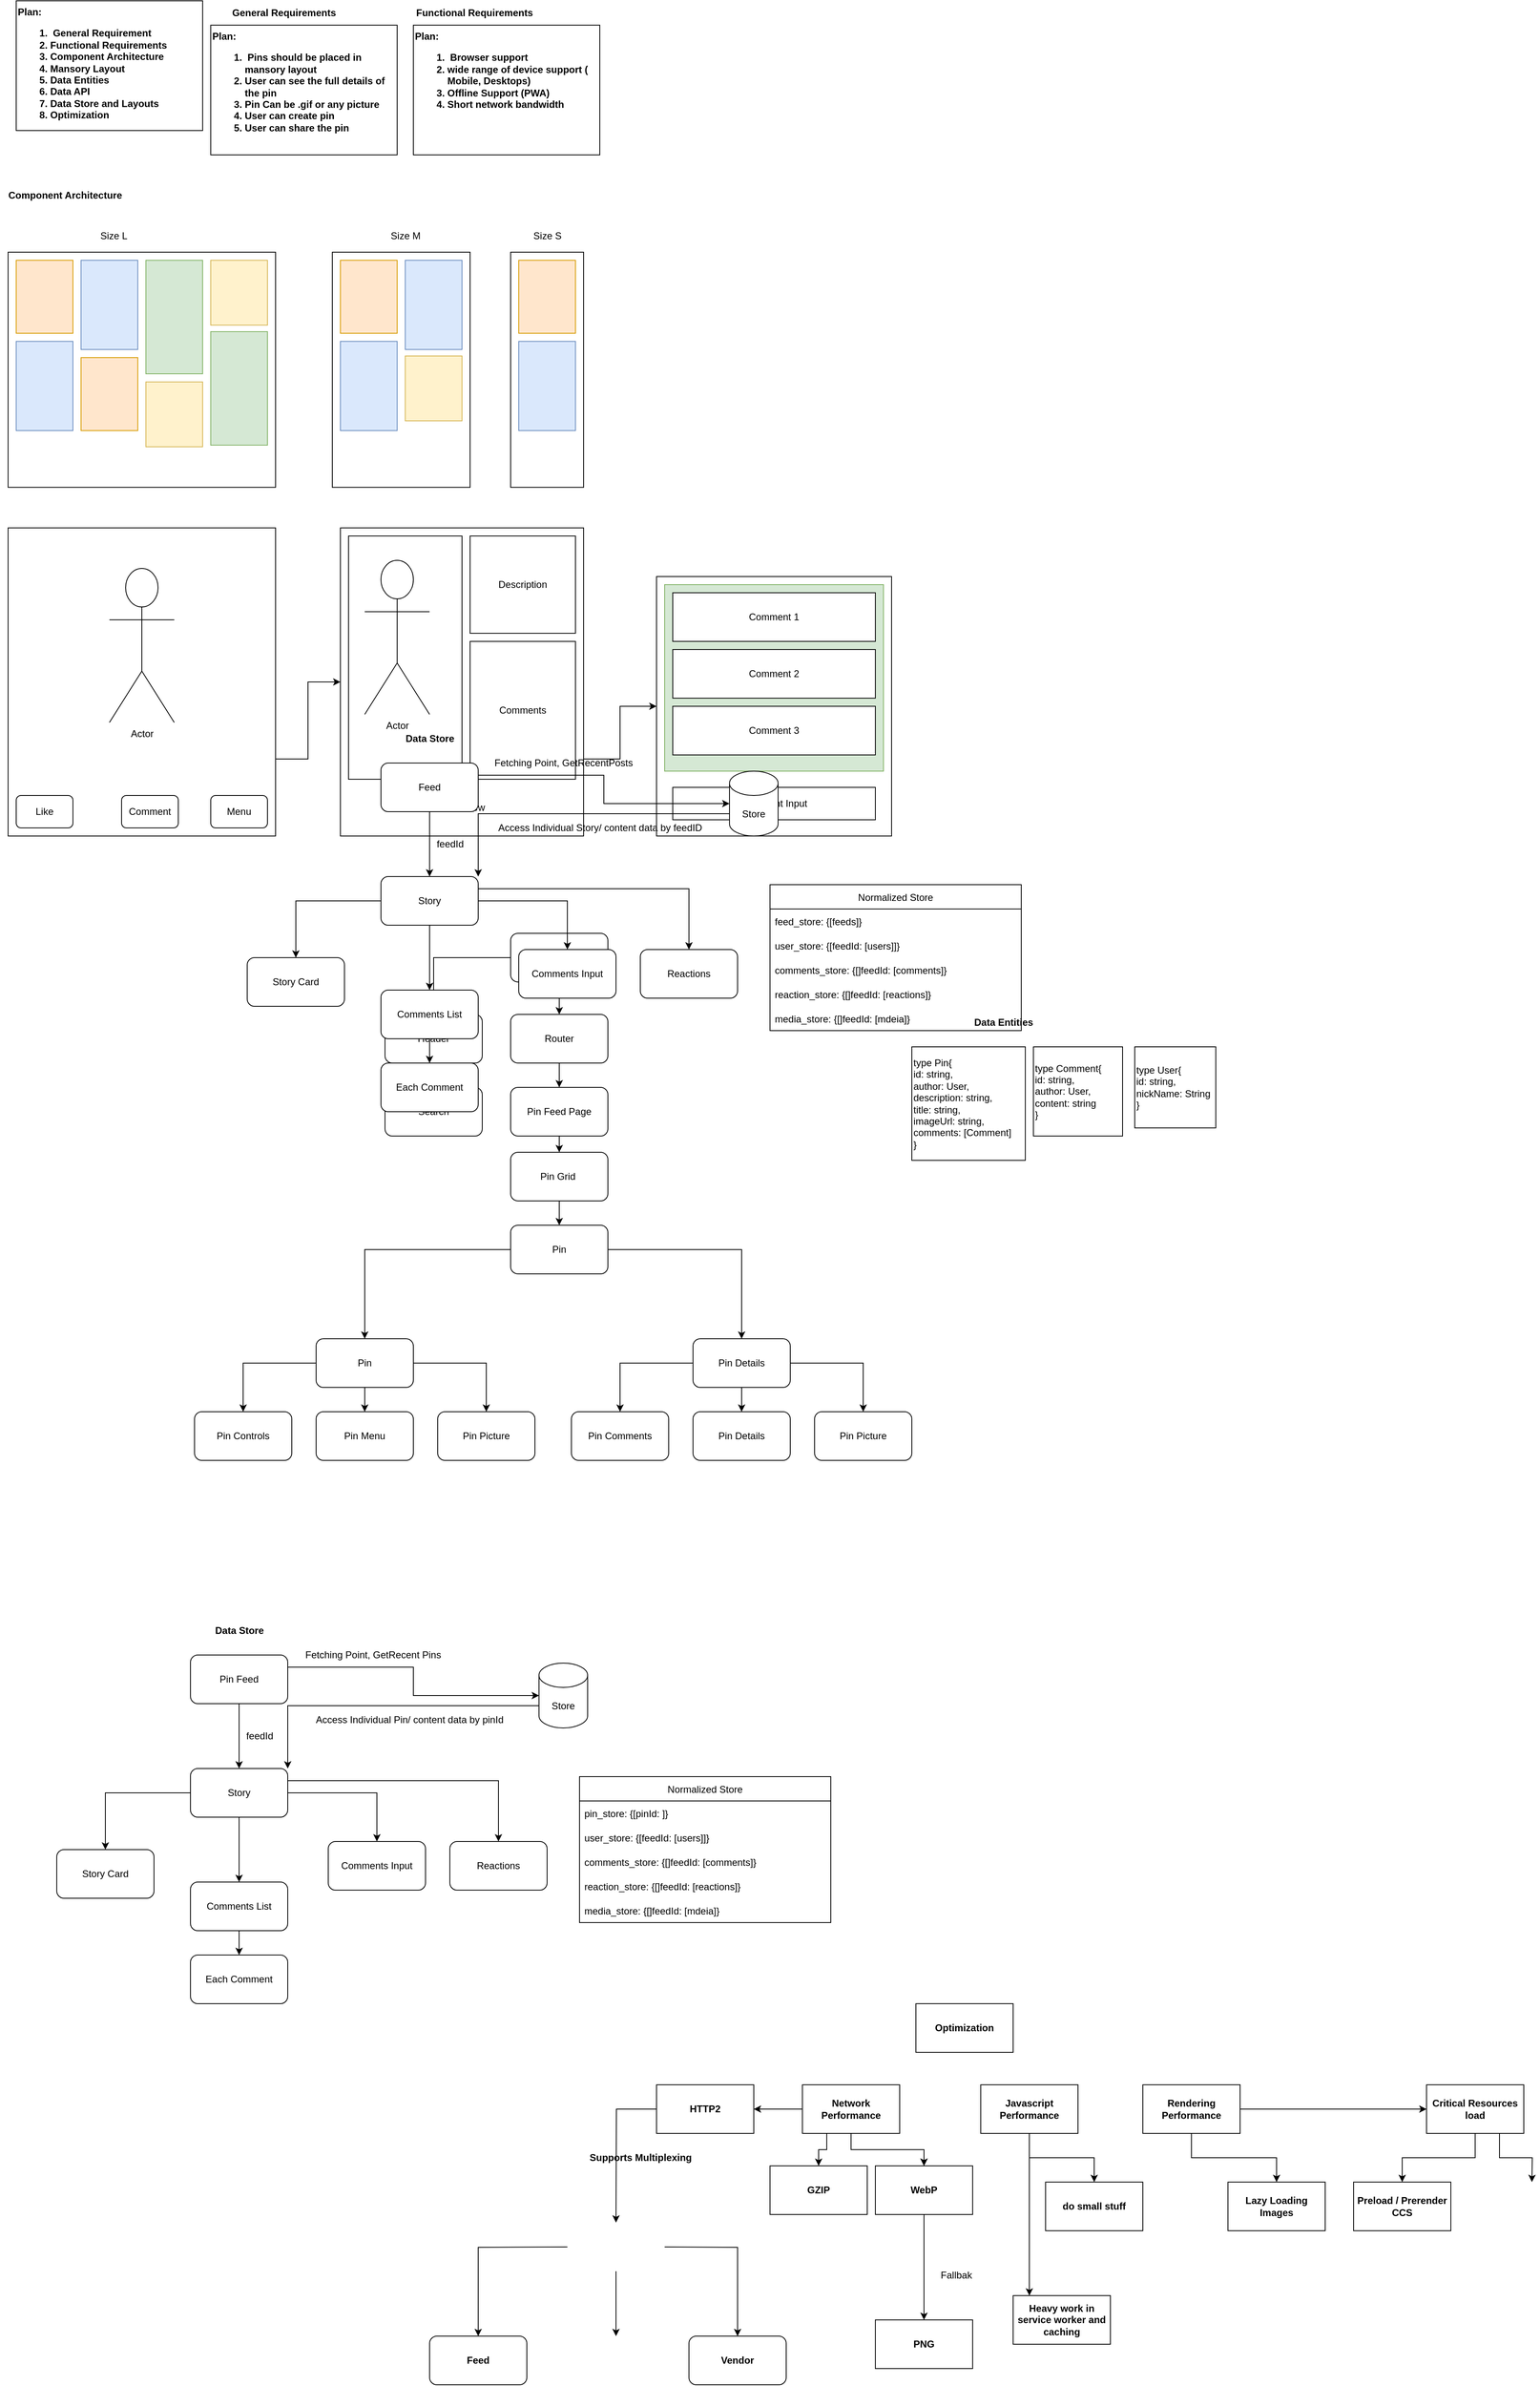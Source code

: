 <mxfile version="20.0.4" type="github">
  <diagram id="ueGutZlPfXYq4UGUH2f6" name="Page-1">
    <mxGraphModel dx="996" dy="608" grid="1" gridSize="10" guides="1" tooltips="1" connect="1" arrows="1" fold="1" page="1" pageScale="1" pageWidth="850" pageHeight="1100" math="0" shadow="0">
      <root>
        <mxCell id="0" />
        <mxCell id="1" parent="0" />
        <mxCell id="WJZ4DF5tXTn0b8VfKSpn-51" value="" style="rounded=0;whiteSpace=wrap;html=1;" vertex="1" parent="1">
          <mxGeometry x="810" y="720" width="290" height="320" as="geometry" />
        </mxCell>
        <mxCell id="WJZ4DF5tXTn0b8VfKSpn-56" value="" style="rounded=0;whiteSpace=wrap;html=1;fillColor=#d5e8d4;strokeColor=#82b366;" vertex="1" parent="1">
          <mxGeometry x="820" y="730" width="270" height="230" as="geometry" />
        </mxCell>
        <mxCell id="WJZ4DF5tXTn0b8VfKSpn-1" value="Plan:&lt;br&gt;&lt;ol&gt;&lt;li&gt;&amp;nbsp;General Requirement&lt;/li&gt;&lt;li&gt;Functional Requirements&lt;/li&gt;&lt;li&gt;Component Architecture&lt;/li&gt;&lt;li&gt;Mansory Layout&lt;/li&gt;&lt;li&gt;Data Entities&lt;/li&gt;&lt;li&gt;Data API&lt;/li&gt;&lt;li&gt;Data Store and Layouts&lt;/li&gt;&lt;li&gt;Optimization&lt;/li&gt;&lt;/ol&gt;" style="rounded=0;whiteSpace=wrap;html=1;fontStyle=1;align=left;horizontal=1;verticalAlign=top;" vertex="1" parent="1">
          <mxGeometry x="20" y="10" width="230" height="160" as="geometry" />
        </mxCell>
        <mxCell id="WJZ4DF5tXTn0b8VfKSpn-2" value="Plan:&lt;br&gt;&lt;ol&gt;&lt;li&gt;&amp;nbsp;Pins should be placed in mansory layout&lt;/li&gt;&lt;li&gt;User can see the full details of the pin&lt;/li&gt;&lt;li&gt;Pin Can be .gif or any picture&lt;/li&gt;&lt;li&gt;User can create pin&lt;/li&gt;&lt;li&gt;User can share the pin&lt;/li&gt;&lt;/ol&gt;" style="rounded=0;whiteSpace=wrap;html=1;fontStyle=1;align=left;horizontal=1;verticalAlign=top;" vertex="1" parent="1">
          <mxGeometry x="260" y="40" width="230" height="160" as="geometry" />
        </mxCell>
        <mxCell id="WJZ4DF5tXTn0b8VfKSpn-3" value="&lt;b&gt;General Requirements&lt;/b&gt;" style="text;html=1;align=center;verticalAlign=middle;resizable=0;points=[];autosize=1;strokeColor=none;fillColor=none;" vertex="1" parent="1">
          <mxGeometry x="275" y="10" width="150" height="30" as="geometry" />
        </mxCell>
        <mxCell id="WJZ4DF5tXTn0b8VfKSpn-4" value="Plan:&lt;br&gt;&lt;ol&gt;&lt;li&gt;&amp;nbsp;Browser support&lt;/li&gt;&lt;li&gt;wide range of device support ( Mobile, Desktops)&lt;/li&gt;&lt;li&gt;Offline Support (PWA)&lt;/li&gt;&lt;li&gt;Short network bandwidth&lt;/li&gt;&lt;/ol&gt;" style="rounded=0;whiteSpace=wrap;html=1;fontStyle=1;align=left;horizontal=1;verticalAlign=top;" vertex="1" parent="1">
          <mxGeometry x="510" y="40" width="230" height="160" as="geometry" />
        </mxCell>
        <mxCell id="WJZ4DF5tXTn0b8VfKSpn-5" value="&lt;b&gt;Functional Requirements&lt;/b&gt;" style="text;html=1;align=center;verticalAlign=middle;resizable=0;points=[];autosize=1;strokeColor=none;fillColor=none;" vertex="1" parent="1">
          <mxGeometry x="500" y="10" width="170" height="30" as="geometry" />
        </mxCell>
        <mxCell id="WJZ4DF5tXTn0b8VfKSpn-6" value="&lt;b&gt;Component Architecture&lt;/b&gt;" style="text;html=1;align=center;verticalAlign=middle;resizable=0;points=[];autosize=1;strokeColor=none;fillColor=none;" vertex="1" parent="1">
          <mxGeometry y="235" width="160" height="30" as="geometry" />
        </mxCell>
        <mxCell id="WJZ4DF5tXTn0b8VfKSpn-7" value="" style="rounded=0;whiteSpace=wrap;html=1;" vertex="1" parent="1">
          <mxGeometry x="10" y="320" width="330" height="290" as="geometry" />
        </mxCell>
        <mxCell id="WJZ4DF5tXTn0b8VfKSpn-12" value="" style="rounded=0;whiteSpace=wrap;html=1;fillColor=#ffe6cc;strokeColor=#d79b00;" vertex="1" parent="1">
          <mxGeometry x="20" y="330" width="70" height="90" as="geometry" />
        </mxCell>
        <mxCell id="WJZ4DF5tXTn0b8VfKSpn-13" value="" style="rounded=0;whiteSpace=wrap;html=1;fillColor=#dae8fc;strokeColor=#6c8ebf;" vertex="1" parent="1">
          <mxGeometry x="100" y="330" width="70" height="110" as="geometry" />
        </mxCell>
        <mxCell id="WJZ4DF5tXTn0b8VfKSpn-14" value="" style="rounded=0;whiteSpace=wrap;html=1;fillColor=#d5e8d4;strokeColor=#82b366;" vertex="1" parent="1">
          <mxGeometry x="180" y="330" width="70" height="140" as="geometry" />
        </mxCell>
        <mxCell id="WJZ4DF5tXTn0b8VfKSpn-15" value="" style="rounded=0;whiteSpace=wrap;html=1;fillColor=#fff2cc;strokeColor=#d6b656;" vertex="1" parent="1">
          <mxGeometry x="260" y="330" width="70" height="80" as="geometry" />
        </mxCell>
        <mxCell id="WJZ4DF5tXTn0b8VfKSpn-16" value="" style="rounded=0;whiteSpace=wrap;html=1;fillColor=#dae8fc;strokeColor=#6c8ebf;" vertex="1" parent="1">
          <mxGeometry x="20" y="430" width="70" height="110" as="geometry" />
        </mxCell>
        <mxCell id="WJZ4DF5tXTn0b8VfKSpn-17" value="" style="rounded=0;whiteSpace=wrap;html=1;fillColor=#ffe6cc;strokeColor=#d79b00;" vertex="1" parent="1">
          <mxGeometry x="100" y="450" width="70" height="90" as="geometry" />
        </mxCell>
        <mxCell id="WJZ4DF5tXTn0b8VfKSpn-18" value="" style="rounded=0;whiteSpace=wrap;html=1;fillColor=#fff2cc;strokeColor=#d6b656;" vertex="1" parent="1">
          <mxGeometry x="180" y="480" width="70" height="80" as="geometry" />
        </mxCell>
        <mxCell id="WJZ4DF5tXTn0b8VfKSpn-19" value="" style="rounded=0;whiteSpace=wrap;html=1;fillColor=#d5e8d4;strokeColor=#82b366;" vertex="1" parent="1">
          <mxGeometry x="260" y="418" width="70" height="140" as="geometry" />
        </mxCell>
        <mxCell id="WJZ4DF5tXTn0b8VfKSpn-20" value="" style="rounded=0;whiteSpace=wrap;html=1;" vertex="1" parent="1">
          <mxGeometry x="410" y="320" width="170" height="290" as="geometry" />
        </mxCell>
        <mxCell id="WJZ4DF5tXTn0b8VfKSpn-21" value="" style="rounded=0;whiteSpace=wrap;html=1;fillColor=#ffe6cc;strokeColor=#d79b00;" vertex="1" parent="1">
          <mxGeometry x="420" y="330" width="70" height="90" as="geometry" />
        </mxCell>
        <mxCell id="WJZ4DF5tXTn0b8VfKSpn-22" value="" style="rounded=0;whiteSpace=wrap;html=1;fillColor=#dae8fc;strokeColor=#6c8ebf;" vertex="1" parent="1">
          <mxGeometry x="500" y="330" width="70" height="110" as="geometry" />
        </mxCell>
        <mxCell id="WJZ4DF5tXTn0b8VfKSpn-25" value="" style="rounded=0;whiteSpace=wrap;html=1;fillColor=#dae8fc;strokeColor=#6c8ebf;" vertex="1" parent="1">
          <mxGeometry x="420" y="430" width="70" height="110" as="geometry" />
        </mxCell>
        <mxCell id="WJZ4DF5tXTn0b8VfKSpn-27" value="" style="rounded=0;whiteSpace=wrap;html=1;fillColor=#fff2cc;strokeColor=#d6b656;" vertex="1" parent="1">
          <mxGeometry x="500" y="448" width="70" height="80" as="geometry" />
        </mxCell>
        <mxCell id="WJZ4DF5tXTn0b8VfKSpn-29" value="" style="rounded=0;whiteSpace=wrap;html=1;" vertex="1" parent="1">
          <mxGeometry x="630" y="320" width="90" height="290" as="geometry" />
        </mxCell>
        <mxCell id="WJZ4DF5tXTn0b8VfKSpn-30" value="" style="rounded=0;whiteSpace=wrap;html=1;fillColor=#ffe6cc;strokeColor=#d79b00;" vertex="1" parent="1">
          <mxGeometry x="640" y="330" width="70" height="90" as="geometry" />
        </mxCell>
        <mxCell id="WJZ4DF5tXTn0b8VfKSpn-32" value="" style="rounded=0;whiteSpace=wrap;html=1;fillColor=#dae8fc;strokeColor=#6c8ebf;" vertex="1" parent="1">
          <mxGeometry x="640" y="430" width="70" height="110" as="geometry" />
        </mxCell>
        <mxCell id="WJZ4DF5tXTn0b8VfKSpn-34" value="Size L" style="text;html=1;align=center;verticalAlign=middle;resizable=0;points=[];autosize=1;strokeColor=none;fillColor=none;" vertex="1" parent="1">
          <mxGeometry x="110" y="285" width="60" height="30" as="geometry" />
        </mxCell>
        <mxCell id="WJZ4DF5tXTn0b8VfKSpn-35" value="Size M" style="text;html=1;align=center;verticalAlign=middle;resizable=0;points=[];autosize=1;strokeColor=none;fillColor=none;" vertex="1" parent="1">
          <mxGeometry x="470" y="285" width="60" height="30" as="geometry" />
        </mxCell>
        <mxCell id="WJZ4DF5tXTn0b8VfKSpn-36" value="Size S" style="text;html=1;align=center;verticalAlign=middle;resizable=0;points=[];autosize=1;strokeColor=none;fillColor=none;" vertex="1" parent="1">
          <mxGeometry x="645" y="285" width="60" height="30" as="geometry" />
        </mxCell>
        <mxCell id="WJZ4DF5tXTn0b8VfKSpn-49" style="edgeStyle=orthogonalEdgeStyle;rounded=0;orthogonalLoop=1;jettySize=auto;html=1;exitX=1;exitY=0.75;exitDx=0;exitDy=0;" edge="1" parent="1" source="WJZ4DF5tXTn0b8VfKSpn-37" target="WJZ4DF5tXTn0b8VfKSpn-42">
          <mxGeometry relative="1" as="geometry" />
        </mxCell>
        <mxCell id="WJZ4DF5tXTn0b8VfKSpn-37" value="" style="rounded=0;whiteSpace=wrap;html=1;" vertex="1" parent="1">
          <mxGeometry x="10" y="660" width="330" height="380" as="geometry" />
        </mxCell>
        <mxCell id="WJZ4DF5tXTn0b8VfKSpn-38" value="Actor" style="shape=umlActor;verticalLabelPosition=bottom;verticalAlign=top;html=1;outlineConnect=0;" vertex="1" parent="1">
          <mxGeometry x="135" y="710" width="80" height="190" as="geometry" />
        </mxCell>
        <mxCell id="WJZ4DF5tXTn0b8VfKSpn-39" value="Like" style="rounded=1;whiteSpace=wrap;html=1;" vertex="1" parent="1">
          <mxGeometry x="20" y="990" width="70" height="40" as="geometry" />
        </mxCell>
        <mxCell id="WJZ4DF5tXTn0b8VfKSpn-40" value="Comment" style="rounded=1;whiteSpace=wrap;html=1;" vertex="1" parent="1">
          <mxGeometry x="150" y="990" width="70" height="40" as="geometry" />
        </mxCell>
        <mxCell id="WJZ4DF5tXTn0b8VfKSpn-41" value="Menu" style="rounded=1;whiteSpace=wrap;html=1;" vertex="1" parent="1">
          <mxGeometry x="260" y="990" width="70" height="40" as="geometry" />
        </mxCell>
        <mxCell id="WJZ4DF5tXTn0b8VfKSpn-58" style="edgeStyle=orthogonalEdgeStyle;rounded=0;orthogonalLoop=1;jettySize=auto;html=1;exitX=1;exitY=0.75;exitDx=0;exitDy=0;" edge="1" parent="1" source="WJZ4DF5tXTn0b8VfKSpn-42" target="WJZ4DF5tXTn0b8VfKSpn-51">
          <mxGeometry relative="1" as="geometry" />
        </mxCell>
        <mxCell id="WJZ4DF5tXTn0b8VfKSpn-42" value="" style="rounded=0;whiteSpace=wrap;html=1;" vertex="1" parent="1">
          <mxGeometry x="420" y="660" width="300" height="380" as="geometry" />
        </mxCell>
        <mxCell id="WJZ4DF5tXTn0b8VfKSpn-43" value="" style="rounded=0;whiteSpace=wrap;html=1;" vertex="1" parent="1">
          <mxGeometry x="430" y="670" width="140" height="300" as="geometry" />
        </mxCell>
        <mxCell id="WJZ4DF5tXTn0b8VfKSpn-44" value="Actor" style="shape=umlActor;verticalLabelPosition=bottom;verticalAlign=top;html=1;outlineConnect=0;" vertex="1" parent="1">
          <mxGeometry x="450" y="700" width="80" height="190" as="geometry" />
        </mxCell>
        <mxCell id="WJZ4DF5tXTn0b8VfKSpn-45" value="Description" style="rounded=0;whiteSpace=wrap;html=1;" vertex="1" parent="1">
          <mxGeometry x="580" y="670" width="130" height="120" as="geometry" />
        </mxCell>
        <mxCell id="WJZ4DF5tXTn0b8VfKSpn-46" value="Comments" style="rounded=0;whiteSpace=wrap;html=1;" vertex="1" parent="1">
          <mxGeometry x="580" y="800" width="130" height="170" as="geometry" />
        </mxCell>
        <mxCell id="WJZ4DF5tXTn0b8VfKSpn-47" style="edgeStyle=orthogonalEdgeStyle;rounded=0;orthogonalLoop=1;jettySize=auto;html=1;exitX=0.5;exitY=1;exitDx=0;exitDy=0;" edge="1" parent="1" source="WJZ4DF5tXTn0b8VfKSpn-42" target="WJZ4DF5tXTn0b8VfKSpn-42">
          <mxGeometry relative="1" as="geometry" />
        </mxCell>
        <mxCell id="WJZ4DF5tXTn0b8VfKSpn-50" value="Details View" style="text;html=1;align=center;verticalAlign=middle;resizable=0;points=[];autosize=1;strokeColor=none;fillColor=none;" vertex="1" parent="1">
          <mxGeometry x="520" y="990" width="90" height="30" as="geometry" />
        </mxCell>
        <mxCell id="WJZ4DF5tXTn0b8VfKSpn-52" value="Comment 1" style="rounded=0;whiteSpace=wrap;html=1;" vertex="1" parent="1">
          <mxGeometry x="830" y="740" width="250" height="60" as="geometry" />
        </mxCell>
        <mxCell id="WJZ4DF5tXTn0b8VfKSpn-53" value="Comment 2" style="rounded=0;whiteSpace=wrap;html=1;" vertex="1" parent="1">
          <mxGeometry x="830" y="810" width="250" height="60" as="geometry" />
        </mxCell>
        <mxCell id="WJZ4DF5tXTn0b8VfKSpn-54" value="Comment 3" style="rounded=0;whiteSpace=wrap;html=1;" vertex="1" parent="1">
          <mxGeometry x="830" y="880" width="250" height="60" as="geometry" />
        </mxCell>
        <mxCell id="WJZ4DF5tXTn0b8VfKSpn-55" value="Comment Input" style="rounded=0;whiteSpace=wrap;html=1;" vertex="1" parent="1">
          <mxGeometry x="830" y="980" width="250" height="40" as="geometry" />
        </mxCell>
        <mxCell id="WJZ4DF5tXTn0b8VfKSpn-62" style="edgeStyle=orthogonalEdgeStyle;rounded=0;orthogonalLoop=1;jettySize=auto;html=1;exitX=0;exitY=0.5;exitDx=0;exitDy=0;" edge="1" parent="1" source="WJZ4DF5tXTn0b8VfKSpn-59" target="WJZ4DF5tXTn0b8VfKSpn-60">
          <mxGeometry relative="1" as="geometry" />
        </mxCell>
        <mxCell id="WJZ4DF5tXTn0b8VfKSpn-65" value="" style="edgeStyle=orthogonalEdgeStyle;rounded=0;orthogonalLoop=1;jettySize=auto;html=1;" edge="1" parent="1" source="WJZ4DF5tXTn0b8VfKSpn-59" target="WJZ4DF5tXTn0b8VfKSpn-64">
          <mxGeometry relative="1" as="geometry" />
        </mxCell>
        <mxCell id="WJZ4DF5tXTn0b8VfKSpn-59" value="Application" style="rounded=1;whiteSpace=wrap;html=1;" vertex="1" parent="1">
          <mxGeometry x="630" y="1160" width="120" height="60" as="geometry" />
        </mxCell>
        <mxCell id="WJZ4DF5tXTn0b8VfKSpn-63" style="edgeStyle=orthogonalEdgeStyle;rounded=0;orthogonalLoop=1;jettySize=auto;html=1;exitX=0.5;exitY=1;exitDx=0;exitDy=0;" edge="1" parent="1" source="WJZ4DF5tXTn0b8VfKSpn-60" target="WJZ4DF5tXTn0b8VfKSpn-61">
          <mxGeometry relative="1" as="geometry" />
        </mxCell>
        <mxCell id="WJZ4DF5tXTn0b8VfKSpn-60" value="Header" style="rounded=1;whiteSpace=wrap;html=1;" vertex="1" parent="1">
          <mxGeometry x="475" y="1260" width="120" height="60" as="geometry" />
        </mxCell>
        <mxCell id="WJZ4DF5tXTn0b8VfKSpn-61" value="Search" style="rounded=1;whiteSpace=wrap;html=1;" vertex="1" parent="1">
          <mxGeometry x="475" y="1350" width="120" height="60" as="geometry" />
        </mxCell>
        <mxCell id="WJZ4DF5tXTn0b8VfKSpn-67" value="" style="edgeStyle=orthogonalEdgeStyle;rounded=0;orthogonalLoop=1;jettySize=auto;html=1;" edge="1" parent="1" source="WJZ4DF5tXTn0b8VfKSpn-64" target="WJZ4DF5tXTn0b8VfKSpn-66">
          <mxGeometry relative="1" as="geometry" />
        </mxCell>
        <mxCell id="WJZ4DF5tXTn0b8VfKSpn-64" value="Router" style="whiteSpace=wrap;html=1;rounded=1;" vertex="1" parent="1">
          <mxGeometry x="630" y="1260" width="120" height="60" as="geometry" />
        </mxCell>
        <mxCell id="WJZ4DF5tXTn0b8VfKSpn-70" style="edgeStyle=orthogonalEdgeStyle;rounded=0;orthogonalLoop=1;jettySize=auto;html=1;exitX=0.5;exitY=1;exitDx=0;exitDy=0;entryX=0.5;entryY=0;entryDx=0;entryDy=0;" edge="1" parent="1" source="WJZ4DF5tXTn0b8VfKSpn-66" target="WJZ4DF5tXTn0b8VfKSpn-68">
          <mxGeometry relative="1" as="geometry" />
        </mxCell>
        <mxCell id="WJZ4DF5tXTn0b8VfKSpn-66" value="Pin Feed Page" style="whiteSpace=wrap;html=1;rounded=1;" vertex="1" parent="1">
          <mxGeometry x="630" y="1350" width="120" height="60" as="geometry" />
        </mxCell>
        <mxCell id="WJZ4DF5tXTn0b8VfKSpn-71" style="edgeStyle=orthogonalEdgeStyle;rounded=0;orthogonalLoop=1;jettySize=auto;html=1;exitX=0.5;exitY=1;exitDx=0;exitDy=0;entryX=0.5;entryY=0;entryDx=0;entryDy=0;" edge="1" parent="1" source="WJZ4DF5tXTn0b8VfKSpn-68" target="WJZ4DF5tXTn0b8VfKSpn-69">
          <mxGeometry relative="1" as="geometry" />
        </mxCell>
        <mxCell id="WJZ4DF5tXTn0b8VfKSpn-68" value="Pin Grid&amp;nbsp;" style="whiteSpace=wrap;html=1;rounded=1;" vertex="1" parent="1">
          <mxGeometry x="630" y="1430" width="120" height="60" as="geometry" />
        </mxCell>
        <mxCell id="WJZ4DF5tXTn0b8VfKSpn-73" value="" style="edgeStyle=orthogonalEdgeStyle;rounded=0;orthogonalLoop=1;jettySize=auto;html=1;" edge="1" parent="1" source="WJZ4DF5tXTn0b8VfKSpn-69" target="WJZ4DF5tXTn0b8VfKSpn-72">
          <mxGeometry relative="1" as="geometry" />
        </mxCell>
        <mxCell id="WJZ4DF5tXTn0b8VfKSpn-87" style="edgeStyle=orthogonalEdgeStyle;rounded=0;orthogonalLoop=1;jettySize=auto;html=1;exitX=1;exitY=0.5;exitDx=0;exitDy=0;" edge="1" parent="1" source="WJZ4DF5tXTn0b8VfKSpn-69" target="WJZ4DF5tXTn0b8VfKSpn-83">
          <mxGeometry relative="1" as="geometry" />
        </mxCell>
        <mxCell id="WJZ4DF5tXTn0b8VfKSpn-69" value="Pin" style="whiteSpace=wrap;html=1;rounded=1;" vertex="1" parent="1">
          <mxGeometry x="630" y="1520" width="120" height="60" as="geometry" />
        </mxCell>
        <mxCell id="WJZ4DF5tXTn0b8VfKSpn-75" value="" style="edgeStyle=orthogonalEdgeStyle;rounded=0;orthogonalLoop=1;jettySize=auto;html=1;" edge="1" parent="1" source="WJZ4DF5tXTn0b8VfKSpn-72" target="WJZ4DF5tXTn0b8VfKSpn-74">
          <mxGeometry relative="1" as="geometry" />
        </mxCell>
        <mxCell id="WJZ4DF5tXTn0b8VfKSpn-78" style="edgeStyle=orthogonalEdgeStyle;rounded=0;orthogonalLoop=1;jettySize=auto;html=1;exitX=0.5;exitY=1;exitDx=0;exitDy=0;" edge="1" parent="1" source="WJZ4DF5tXTn0b8VfKSpn-72" target="WJZ4DF5tXTn0b8VfKSpn-76">
          <mxGeometry relative="1" as="geometry" />
        </mxCell>
        <mxCell id="WJZ4DF5tXTn0b8VfKSpn-79" style="edgeStyle=orthogonalEdgeStyle;rounded=0;orthogonalLoop=1;jettySize=auto;html=1;exitX=1;exitY=0.5;exitDx=0;exitDy=0;" edge="1" parent="1" source="WJZ4DF5tXTn0b8VfKSpn-72" target="WJZ4DF5tXTn0b8VfKSpn-77">
          <mxGeometry relative="1" as="geometry" />
        </mxCell>
        <mxCell id="WJZ4DF5tXTn0b8VfKSpn-72" value="Pin" style="whiteSpace=wrap;html=1;rounded=1;" vertex="1" parent="1">
          <mxGeometry x="390" y="1660" width="120" height="60" as="geometry" />
        </mxCell>
        <mxCell id="WJZ4DF5tXTn0b8VfKSpn-74" value="Pin Controls" style="whiteSpace=wrap;html=1;rounded=1;" vertex="1" parent="1">
          <mxGeometry x="240" y="1750" width="120" height="60" as="geometry" />
        </mxCell>
        <mxCell id="WJZ4DF5tXTn0b8VfKSpn-76" value="Pin Menu" style="whiteSpace=wrap;html=1;rounded=1;" vertex="1" parent="1">
          <mxGeometry x="390" y="1750" width="120" height="60" as="geometry" />
        </mxCell>
        <mxCell id="WJZ4DF5tXTn0b8VfKSpn-77" value="Pin Picture" style="whiteSpace=wrap;html=1;rounded=1;" vertex="1" parent="1">
          <mxGeometry x="540" y="1750" width="120" height="60" as="geometry" />
        </mxCell>
        <mxCell id="WJZ4DF5tXTn0b8VfKSpn-80" value="" style="edgeStyle=orthogonalEdgeStyle;rounded=0;orthogonalLoop=1;jettySize=auto;html=1;" edge="1" parent="1" source="WJZ4DF5tXTn0b8VfKSpn-83" target="WJZ4DF5tXTn0b8VfKSpn-84">
          <mxGeometry relative="1" as="geometry" />
        </mxCell>
        <mxCell id="WJZ4DF5tXTn0b8VfKSpn-81" style="edgeStyle=orthogonalEdgeStyle;rounded=0;orthogonalLoop=1;jettySize=auto;html=1;exitX=0.5;exitY=1;exitDx=0;exitDy=0;" edge="1" parent="1" source="WJZ4DF5tXTn0b8VfKSpn-83" target="WJZ4DF5tXTn0b8VfKSpn-85">
          <mxGeometry relative="1" as="geometry" />
        </mxCell>
        <mxCell id="WJZ4DF5tXTn0b8VfKSpn-82" style="edgeStyle=orthogonalEdgeStyle;rounded=0;orthogonalLoop=1;jettySize=auto;html=1;exitX=1;exitY=0.5;exitDx=0;exitDy=0;" edge="1" parent="1" source="WJZ4DF5tXTn0b8VfKSpn-83" target="WJZ4DF5tXTn0b8VfKSpn-86">
          <mxGeometry relative="1" as="geometry" />
        </mxCell>
        <mxCell id="WJZ4DF5tXTn0b8VfKSpn-83" value="Pin Details" style="whiteSpace=wrap;html=1;rounded=1;" vertex="1" parent="1">
          <mxGeometry x="855" y="1660" width="120" height="60" as="geometry" />
        </mxCell>
        <mxCell id="WJZ4DF5tXTn0b8VfKSpn-84" value="Pin Comments" style="whiteSpace=wrap;html=1;rounded=1;" vertex="1" parent="1">
          <mxGeometry x="705" y="1750" width="120" height="60" as="geometry" />
        </mxCell>
        <mxCell id="WJZ4DF5tXTn0b8VfKSpn-85" value="Pin Details" style="whiteSpace=wrap;html=1;rounded=1;" vertex="1" parent="1">
          <mxGeometry x="855" y="1750" width="120" height="60" as="geometry" />
        </mxCell>
        <mxCell id="WJZ4DF5tXTn0b8VfKSpn-86" value="Pin Picture" style="whiteSpace=wrap;html=1;rounded=1;" vertex="1" parent="1">
          <mxGeometry x="1005" y="1750" width="120" height="60" as="geometry" />
        </mxCell>
        <mxCell id="WJZ4DF5tXTn0b8VfKSpn-88" value="Data Entities" style="text;html=1;align=left;verticalAlign=middle;resizable=0;points=[];autosize=1;strokeColor=none;fillColor=none;fontStyle=1" vertex="1" parent="1">
          <mxGeometry x="1200" y="1255" width="100" height="30" as="geometry" />
        </mxCell>
        <mxCell id="WJZ4DF5tXTn0b8VfKSpn-89" value="type Pin{&lt;br&gt;id: string,&lt;br&gt;author: User,&lt;br&gt;description: string,&lt;br&gt;title: string,&lt;br&gt;imageUrl: string,&lt;br&gt;comments: [Comment]&lt;br&gt;}" style="whiteSpace=wrap;html=1;aspect=fixed;align=left;" vertex="1" parent="1">
          <mxGeometry x="1125" y="1300" width="140" height="140" as="geometry" />
        </mxCell>
        <mxCell id="WJZ4DF5tXTn0b8VfKSpn-90" value="type Comment{&lt;br&gt;id: string,&lt;br&gt;author: User,&lt;br&gt;content: string&lt;br&gt;}" style="whiteSpace=wrap;html=1;aspect=fixed;align=left;" vertex="1" parent="1">
          <mxGeometry x="1275" y="1300" width="110" height="110" as="geometry" />
        </mxCell>
        <mxCell id="WJZ4DF5tXTn0b8VfKSpn-91" value="type User{&lt;br&gt;id: string,&lt;br&gt;nickName: String&lt;br&gt;}" style="whiteSpace=wrap;html=1;aspect=fixed;align=left;" vertex="1" parent="1">
          <mxGeometry x="1400" y="1300" width="100" height="100" as="geometry" />
        </mxCell>
        <mxCell id="WJZ4DF5tXTn0b8VfKSpn-110" value="&lt;b&gt;Data Store&lt;/b&gt;" style="text;html=1;align=center;verticalAlign=middle;resizable=0;points=[];autosize=1;strokeColor=none;fillColor=none;" vertex="1" parent="1">
          <mxGeometry x="490" y="910" width="80" height="20" as="geometry" />
        </mxCell>
        <mxCell id="WJZ4DF5tXTn0b8VfKSpn-111" value="" style="edgeStyle=orthogonalEdgeStyle;rounded=0;orthogonalLoop=1;jettySize=auto;html=1;" edge="1" parent="1" source="WJZ4DF5tXTn0b8VfKSpn-113" target="WJZ4DF5tXTn0b8VfKSpn-118">
          <mxGeometry relative="1" as="geometry" />
        </mxCell>
        <mxCell id="WJZ4DF5tXTn0b8VfKSpn-112" style="edgeStyle=orthogonalEdgeStyle;rounded=0;orthogonalLoop=1;jettySize=auto;html=1;exitX=1;exitY=0.25;exitDx=0;exitDy=0;entryX=0;entryY=0.5;entryDx=0;entryDy=0;entryPerimeter=0;" edge="1" parent="1" source="WJZ4DF5tXTn0b8VfKSpn-113" target="WJZ4DF5tXTn0b8VfKSpn-125">
          <mxGeometry relative="1" as="geometry" />
        </mxCell>
        <mxCell id="WJZ4DF5tXTn0b8VfKSpn-113" value="Feed" style="rounded=1;whiteSpace=wrap;html=1;" vertex="1" parent="1">
          <mxGeometry x="470" y="950" width="120" height="60" as="geometry" />
        </mxCell>
        <mxCell id="WJZ4DF5tXTn0b8VfKSpn-114" value="" style="edgeStyle=orthogonalEdgeStyle;rounded=0;orthogonalLoop=1;jettySize=auto;html=1;" edge="1" parent="1" source="WJZ4DF5tXTn0b8VfKSpn-118" target="WJZ4DF5tXTn0b8VfKSpn-119">
          <mxGeometry relative="1" as="geometry" />
        </mxCell>
        <mxCell id="WJZ4DF5tXTn0b8VfKSpn-115" value="" style="edgeStyle=orthogonalEdgeStyle;rounded=0;orthogonalLoop=1;jettySize=auto;html=1;" edge="1" parent="1" source="WJZ4DF5tXTn0b8VfKSpn-118" target="WJZ4DF5tXTn0b8VfKSpn-121">
          <mxGeometry relative="1" as="geometry" />
        </mxCell>
        <mxCell id="WJZ4DF5tXTn0b8VfKSpn-116" value="" style="edgeStyle=orthogonalEdgeStyle;rounded=0;orthogonalLoop=1;jettySize=auto;html=1;" edge="1" parent="1" source="WJZ4DF5tXTn0b8VfKSpn-118" target="WJZ4DF5tXTn0b8VfKSpn-122">
          <mxGeometry relative="1" as="geometry" />
        </mxCell>
        <mxCell id="WJZ4DF5tXTn0b8VfKSpn-117" style="edgeStyle=orthogonalEdgeStyle;rounded=0;orthogonalLoop=1;jettySize=auto;html=1;exitX=1;exitY=0.25;exitDx=0;exitDy=0;entryX=0.5;entryY=0;entryDx=0;entryDy=0;" edge="1" parent="1" source="WJZ4DF5tXTn0b8VfKSpn-118" target="WJZ4DF5tXTn0b8VfKSpn-123">
          <mxGeometry relative="1" as="geometry" />
        </mxCell>
        <mxCell id="WJZ4DF5tXTn0b8VfKSpn-118" value="Story" style="rounded=1;whiteSpace=wrap;html=1;" vertex="1" parent="1">
          <mxGeometry x="470" y="1090" width="120" height="60" as="geometry" />
        </mxCell>
        <mxCell id="WJZ4DF5tXTn0b8VfKSpn-119" value="Story Card" style="rounded=1;whiteSpace=wrap;html=1;" vertex="1" parent="1">
          <mxGeometry x="305" y="1190" width="120" height="60" as="geometry" />
        </mxCell>
        <mxCell id="WJZ4DF5tXTn0b8VfKSpn-120" value="" style="edgeStyle=orthogonalEdgeStyle;rounded=0;orthogonalLoop=1;jettySize=auto;html=1;" edge="1" parent="1" source="WJZ4DF5tXTn0b8VfKSpn-121" target="WJZ4DF5tXTn0b8VfKSpn-135">
          <mxGeometry relative="1" as="geometry" />
        </mxCell>
        <mxCell id="WJZ4DF5tXTn0b8VfKSpn-121" value="Comments List" style="rounded=1;whiteSpace=wrap;html=1;" vertex="1" parent="1">
          <mxGeometry x="470" y="1230" width="120" height="60" as="geometry" />
        </mxCell>
        <mxCell id="WJZ4DF5tXTn0b8VfKSpn-122" value="Comments Input" style="rounded=1;whiteSpace=wrap;html=1;" vertex="1" parent="1">
          <mxGeometry x="640" y="1180" width="120" height="60" as="geometry" />
        </mxCell>
        <mxCell id="WJZ4DF5tXTn0b8VfKSpn-123" value="Reactions" style="rounded=1;whiteSpace=wrap;html=1;" vertex="1" parent="1">
          <mxGeometry x="790" y="1180" width="120" height="60" as="geometry" />
        </mxCell>
        <mxCell id="WJZ4DF5tXTn0b8VfKSpn-124" style="edgeStyle=orthogonalEdgeStyle;rounded=0;orthogonalLoop=1;jettySize=auto;html=1;exitX=0;exitY=0;exitDx=0;exitDy=52.5;exitPerimeter=0;entryX=1;entryY=0;entryDx=0;entryDy=0;" edge="1" parent="1" source="WJZ4DF5tXTn0b8VfKSpn-125" target="WJZ4DF5tXTn0b8VfKSpn-118">
          <mxGeometry relative="1" as="geometry" />
        </mxCell>
        <mxCell id="WJZ4DF5tXTn0b8VfKSpn-125" value="Store" style="shape=cylinder3;whiteSpace=wrap;html=1;boundedLbl=1;backgroundOutline=1;size=15;" vertex="1" parent="1">
          <mxGeometry x="900" y="960" width="60" height="80" as="geometry" />
        </mxCell>
        <mxCell id="WJZ4DF5tXTn0b8VfKSpn-126" value="Fetching Point, GetRecentPosts" style="text;html=1;align=center;verticalAlign=middle;resizable=0;points=[];autosize=1;strokeColor=none;fillColor=none;" vertex="1" parent="1">
          <mxGeometry x="600" y="940" width="190" height="20" as="geometry" />
        </mxCell>
        <mxCell id="WJZ4DF5tXTn0b8VfKSpn-127" value="feedId" style="text;html=1;align=center;verticalAlign=middle;resizable=0;points=[];autosize=1;strokeColor=none;fillColor=none;" vertex="1" parent="1">
          <mxGeometry x="530" y="1040" width="50" height="20" as="geometry" />
        </mxCell>
        <mxCell id="WJZ4DF5tXTn0b8VfKSpn-128" value="Access Individual Story/ content data by feedID" style="text;html=1;align=center;verticalAlign=middle;resizable=0;points=[];autosize=1;strokeColor=none;fillColor=none;" vertex="1" parent="1">
          <mxGeometry x="605" y="1020" width="270" height="20" as="geometry" />
        </mxCell>
        <mxCell id="WJZ4DF5tXTn0b8VfKSpn-129" value="Normalized Store" style="swimlane;fontStyle=0;childLayout=stackLayout;horizontal=1;startSize=30;horizontalStack=0;resizeParent=1;resizeParentMax=0;resizeLast=0;collapsible=1;marginBottom=0;" vertex="1" parent="1">
          <mxGeometry x="950" y="1100" width="310" height="180" as="geometry">
            <mxRectangle x="950" y="1100" width="130" height="30" as="alternateBounds" />
          </mxGeometry>
        </mxCell>
        <mxCell id="WJZ4DF5tXTn0b8VfKSpn-130" value="feed_store: {[feeds]}" style="text;strokeColor=none;fillColor=none;align=left;verticalAlign=middle;spacingLeft=4;spacingRight=4;overflow=hidden;points=[[0,0.5],[1,0.5]];portConstraint=eastwest;rotatable=0;" vertex="1" parent="WJZ4DF5tXTn0b8VfKSpn-129">
          <mxGeometry y="30" width="310" height="30" as="geometry" />
        </mxCell>
        <mxCell id="WJZ4DF5tXTn0b8VfKSpn-131" value="user_store: {[feedId: [users]]}" style="text;strokeColor=none;fillColor=none;align=left;verticalAlign=middle;spacingLeft=4;spacingRight=4;overflow=hidden;points=[[0,0.5],[1,0.5]];portConstraint=eastwest;rotatable=0;" vertex="1" parent="WJZ4DF5tXTn0b8VfKSpn-129">
          <mxGeometry y="60" width="310" height="30" as="geometry" />
        </mxCell>
        <mxCell id="WJZ4DF5tXTn0b8VfKSpn-132" value="comments_store: {[]feedId: [comments]}" style="text;strokeColor=none;fillColor=none;align=left;verticalAlign=middle;spacingLeft=4;spacingRight=4;overflow=hidden;points=[[0,0.5],[1,0.5]];portConstraint=eastwest;rotatable=0;" vertex="1" parent="WJZ4DF5tXTn0b8VfKSpn-129">
          <mxGeometry y="90" width="310" height="30" as="geometry" />
        </mxCell>
        <mxCell id="WJZ4DF5tXTn0b8VfKSpn-133" value="reaction_store: {[]feedId: [reactions]}" style="text;strokeColor=none;fillColor=none;align=left;verticalAlign=middle;spacingLeft=4;spacingRight=4;overflow=hidden;points=[[0,0.5],[1,0.5]];portConstraint=eastwest;rotatable=0;" vertex="1" parent="WJZ4DF5tXTn0b8VfKSpn-129">
          <mxGeometry y="120" width="310" height="30" as="geometry" />
        </mxCell>
        <mxCell id="WJZ4DF5tXTn0b8VfKSpn-134" value="media_store: {[]feedId: [mdeia]}" style="text;strokeColor=none;fillColor=none;align=left;verticalAlign=middle;spacingLeft=4;spacingRight=4;overflow=hidden;points=[[0,0.5],[1,0.5]];portConstraint=eastwest;rotatable=0;" vertex="1" parent="WJZ4DF5tXTn0b8VfKSpn-129">
          <mxGeometry y="150" width="310" height="30" as="geometry" />
        </mxCell>
        <mxCell id="WJZ4DF5tXTn0b8VfKSpn-135" value="Each Comment" style="rounded=1;whiteSpace=wrap;html=1;" vertex="1" parent="1">
          <mxGeometry x="470" y="1320" width="120" height="60" as="geometry" />
        </mxCell>
        <mxCell id="WJZ4DF5tXTn0b8VfKSpn-136" value="&lt;b&gt;Data Store&lt;/b&gt;" style="text;html=1;align=center;verticalAlign=middle;resizable=0;points=[];autosize=1;strokeColor=none;fillColor=none;" vertex="1" parent="1">
          <mxGeometry x="255" y="2010" width="80" height="20" as="geometry" />
        </mxCell>
        <mxCell id="WJZ4DF5tXTn0b8VfKSpn-137" value="" style="edgeStyle=orthogonalEdgeStyle;rounded=0;orthogonalLoop=1;jettySize=auto;html=1;" edge="1" parent="1" source="WJZ4DF5tXTn0b8VfKSpn-139" target="WJZ4DF5tXTn0b8VfKSpn-144">
          <mxGeometry relative="1" as="geometry" />
        </mxCell>
        <mxCell id="WJZ4DF5tXTn0b8VfKSpn-138" style="edgeStyle=orthogonalEdgeStyle;rounded=0;orthogonalLoop=1;jettySize=auto;html=1;exitX=1;exitY=0.25;exitDx=0;exitDy=0;entryX=0;entryY=0.5;entryDx=0;entryDy=0;entryPerimeter=0;" edge="1" parent="1" source="WJZ4DF5tXTn0b8VfKSpn-139" target="WJZ4DF5tXTn0b8VfKSpn-151">
          <mxGeometry relative="1" as="geometry" />
        </mxCell>
        <mxCell id="WJZ4DF5tXTn0b8VfKSpn-139" value="Pin Feed" style="rounded=1;whiteSpace=wrap;html=1;" vertex="1" parent="1">
          <mxGeometry x="235" y="2050" width="120" height="60" as="geometry" />
        </mxCell>
        <mxCell id="WJZ4DF5tXTn0b8VfKSpn-140" value="" style="edgeStyle=orthogonalEdgeStyle;rounded=0;orthogonalLoop=1;jettySize=auto;html=1;" edge="1" parent="1" source="WJZ4DF5tXTn0b8VfKSpn-144" target="WJZ4DF5tXTn0b8VfKSpn-145">
          <mxGeometry relative="1" as="geometry" />
        </mxCell>
        <mxCell id="WJZ4DF5tXTn0b8VfKSpn-141" value="" style="edgeStyle=orthogonalEdgeStyle;rounded=0;orthogonalLoop=1;jettySize=auto;html=1;" edge="1" parent="1" source="WJZ4DF5tXTn0b8VfKSpn-144" target="WJZ4DF5tXTn0b8VfKSpn-147">
          <mxGeometry relative="1" as="geometry" />
        </mxCell>
        <mxCell id="WJZ4DF5tXTn0b8VfKSpn-142" value="" style="edgeStyle=orthogonalEdgeStyle;rounded=0;orthogonalLoop=1;jettySize=auto;html=1;" edge="1" parent="1" source="WJZ4DF5tXTn0b8VfKSpn-144" target="WJZ4DF5tXTn0b8VfKSpn-148">
          <mxGeometry relative="1" as="geometry" />
        </mxCell>
        <mxCell id="WJZ4DF5tXTn0b8VfKSpn-143" style="edgeStyle=orthogonalEdgeStyle;rounded=0;orthogonalLoop=1;jettySize=auto;html=1;exitX=1;exitY=0.25;exitDx=0;exitDy=0;entryX=0.5;entryY=0;entryDx=0;entryDy=0;" edge="1" parent="1" source="WJZ4DF5tXTn0b8VfKSpn-144" target="WJZ4DF5tXTn0b8VfKSpn-149">
          <mxGeometry relative="1" as="geometry" />
        </mxCell>
        <mxCell id="WJZ4DF5tXTn0b8VfKSpn-144" value="Story" style="rounded=1;whiteSpace=wrap;html=1;" vertex="1" parent="1">
          <mxGeometry x="235" y="2190" width="120" height="60" as="geometry" />
        </mxCell>
        <mxCell id="WJZ4DF5tXTn0b8VfKSpn-145" value="Story Card" style="rounded=1;whiteSpace=wrap;html=1;" vertex="1" parent="1">
          <mxGeometry x="70" y="2290" width="120" height="60" as="geometry" />
        </mxCell>
        <mxCell id="WJZ4DF5tXTn0b8VfKSpn-146" value="" style="edgeStyle=orthogonalEdgeStyle;rounded=0;orthogonalLoop=1;jettySize=auto;html=1;" edge="1" parent="1" source="WJZ4DF5tXTn0b8VfKSpn-147" target="WJZ4DF5tXTn0b8VfKSpn-161">
          <mxGeometry relative="1" as="geometry" />
        </mxCell>
        <mxCell id="WJZ4DF5tXTn0b8VfKSpn-147" value="Comments List" style="rounded=1;whiteSpace=wrap;html=1;" vertex="1" parent="1">
          <mxGeometry x="235" y="2330" width="120" height="60" as="geometry" />
        </mxCell>
        <mxCell id="WJZ4DF5tXTn0b8VfKSpn-148" value="Comments Input" style="rounded=1;whiteSpace=wrap;html=1;" vertex="1" parent="1">
          <mxGeometry x="405" y="2280" width="120" height="60" as="geometry" />
        </mxCell>
        <mxCell id="WJZ4DF5tXTn0b8VfKSpn-149" value="Reactions" style="rounded=1;whiteSpace=wrap;html=1;" vertex="1" parent="1">
          <mxGeometry x="555" y="2280" width="120" height="60" as="geometry" />
        </mxCell>
        <mxCell id="WJZ4DF5tXTn0b8VfKSpn-150" style="edgeStyle=orthogonalEdgeStyle;rounded=0;orthogonalLoop=1;jettySize=auto;html=1;exitX=0;exitY=0;exitDx=0;exitDy=52.5;exitPerimeter=0;entryX=1;entryY=0;entryDx=0;entryDy=0;" edge="1" parent="1" source="WJZ4DF5tXTn0b8VfKSpn-151" target="WJZ4DF5tXTn0b8VfKSpn-144">
          <mxGeometry relative="1" as="geometry" />
        </mxCell>
        <mxCell id="WJZ4DF5tXTn0b8VfKSpn-151" value="Store" style="shape=cylinder3;whiteSpace=wrap;html=1;boundedLbl=1;backgroundOutline=1;size=15;" vertex="1" parent="1">
          <mxGeometry x="665" y="2060" width="60" height="80" as="geometry" />
        </mxCell>
        <mxCell id="WJZ4DF5tXTn0b8VfKSpn-152" value="Fetching Point, GetRecent Pins" style="text;html=1;align=center;verticalAlign=middle;resizable=0;points=[];autosize=1;strokeColor=none;fillColor=none;" vertex="1" parent="1">
          <mxGeometry x="365" y="2035" width="190" height="30" as="geometry" />
        </mxCell>
        <mxCell id="WJZ4DF5tXTn0b8VfKSpn-153" value="feedId" style="text;html=1;align=center;verticalAlign=middle;resizable=0;points=[];autosize=1;strokeColor=none;fillColor=none;" vertex="1" parent="1">
          <mxGeometry x="295" y="2140" width="50" height="20" as="geometry" />
        </mxCell>
        <mxCell id="WJZ4DF5tXTn0b8VfKSpn-154" value="Access Individual Pin/ content data by pinId" style="text;html=1;align=center;verticalAlign=middle;resizable=0;points=[];autosize=1;strokeColor=none;fillColor=none;" vertex="1" parent="1">
          <mxGeometry x="380" y="2115" width="250" height="30" as="geometry" />
        </mxCell>
        <mxCell id="WJZ4DF5tXTn0b8VfKSpn-155" value="Normalized Store" style="swimlane;fontStyle=0;childLayout=stackLayout;horizontal=1;startSize=30;horizontalStack=0;resizeParent=1;resizeParentMax=0;resizeLast=0;collapsible=1;marginBottom=0;" vertex="1" parent="1">
          <mxGeometry x="715" y="2200" width="310" height="180" as="geometry">
            <mxRectangle x="950" y="1100" width="130" height="30" as="alternateBounds" />
          </mxGeometry>
        </mxCell>
        <mxCell id="WJZ4DF5tXTn0b8VfKSpn-156" value="pin_store: {[pinId: ]}" style="text;strokeColor=none;fillColor=none;align=left;verticalAlign=middle;spacingLeft=4;spacingRight=4;overflow=hidden;points=[[0,0.5],[1,0.5]];portConstraint=eastwest;rotatable=0;" vertex="1" parent="WJZ4DF5tXTn0b8VfKSpn-155">
          <mxGeometry y="30" width="310" height="30" as="geometry" />
        </mxCell>
        <mxCell id="WJZ4DF5tXTn0b8VfKSpn-157" value="user_store: {[feedId: [users]]}" style="text;strokeColor=none;fillColor=none;align=left;verticalAlign=middle;spacingLeft=4;spacingRight=4;overflow=hidden;points=[[0,0.5],[1,0.5]];portConstraint=eastwest;rotatable=0;" vertex="1" parent="WJZ4DF5tXTn0b8VfKSpn-155">
          <mxGeometry y="60" width="310" height="30" as="geometry" />
        </mxCell>
        <mxCell id="WJZ4DF5tXTn0b8VfKSpn-158" value="comments_store: {[]feedId: [comments]}" style="text;strokeColor=none;fillColor=none;align=left;verticalAlign=middle;spacingLeft=4;spacingRight=4;overflow=hidden;points=[[0,0.5],[1,0.5]];portConstraint=eastwest;rotatable=0;" vertex="1" parent="WJZ4DF5tXTn0b8VfKSpn-155">
          <mxGeometry y="90" width="310" height="30" as="geometry" />
        </mxCell>
        <mxCell id="WJZ4DF5tXTn0b8VfKSpn-159" value="reaction_store: {[]feedId: [reactions]}" style="text;strokeColor=none;fillColor=none;align=left;verticalAlign=middle;spacingLeft=4;spacingRight=4;overflow=hidden;points=[[0,0.5],[1,0.5]];portConstraint=eastwest;rotatable=0;" vertex="1" parent="WJZ4DF5tXTn0b8VfKSpn-155">
          <mxGeometry y="120" width="310" height="30" as="geometry" />
        </mxCell>
        <mxCell id="WJZ4DF5tXTn0b8VfKSpn-160" value="media_store: {[]feedId: [mdeia]}" style="text;strokeColor=none;fillColor=none;align=left;verticalAlign=middle;spacingLeft=4;spacingRight=4;overflow=hidden;points=[[0,0.5],[1,0.5]];portConstraint=eastwest;rotatable=0;" vertex="1" parent="WJZ4DF5tXTn0b8VfKSpn-155">
          <mxGeometry y="150" width="310" height="30" as="geometry" />
        </mxCell>
        <mxCell id="WJZ4DF5tXTn0b8VfKSpn-161" value="Each Comment" style="rounded=1;whiteSpace=wrap;html=1;" vertex="1" parent="1">
          <mxGeometry x="235" y="2420" width="120" height="60" as="geometry" />
        </mxCell>
        <mxCell id="WJZ4DF5tXTn0b8VfKSpn-194" value="&lt;b&gt;Optimization&lt;/b&gt;" style="rounded=0;whiteSpace=wrap;html=1;" vertex="1" parent="1">
          <mxGeometry x="1130" y="2480" width="120" height="60" as="geometry" />
        </mxCell>
        <mxCell id="WJZ4DF5tXTn0b8VfKSpn-195" value="" style="edgeStyle=orthogonalEdgeStyle;rounded=0;orthogonalLoop=1;jettySize=auto;html=1;" edge="1" parent="1" source="WJZ4DF5tXTn0b8VfKSpn-199" target="WJZ4DF5tXTn0b8VfKSpn-208">
          <mxGeometry relative="1" as="geometry" />
        </mxCell>
        <mxCell id="WJZ4DF5tXTn0b8VfKSpn-196" value="" style="edgeStyle=orthogonalEdgeStyle;rounded=0;orthogonalLoop=1;jettySize=auto;html=1;" edge="1" parent="1" source="WJZ4DF5tXTn0b8VfKSpn-199" target="WJZ4DF5tXTn0b8VfKSpn-208">
          <mxGeometry relative="1" as="geometry" />
        </mxCell>
        <mxCell id="WJZ4DF5tXTn0b8VfKSpn-197" style="edgeStyle=orthogonalEdgeStyle;rounded=0;orthogonalLoop=1;jettySize=auto;html=1;exitX=0.25;exitY=1;exitDx=0;exitDy=0;" edge="1" parent="1" source="WJZ4DF5tXTn0b8VfKSpn-199" target="WJZ4DF5tXTn0b8VfKSpn-206">
          <mxGeometry relative="1" as="geometry" />
        </mxCell>
        <mxCell id="WJZ4DF5tXTn0b8VfKSpn-198" value="" style="edgeStyle=orthogonalEdgeStyle;rounded=0;orthogonalLoop=1;jettySize=auto;html=1;" edge="1" parent="1" source="WJZ4DF5tXTn0b8VfKSpn-199" target="WJZ4DF5tXTn0b8VfKSpn-211">
          <mxGeometry relative="1" as="geometry" />
        </mxCell>
        <mxCell id="WJZ4DF5tXTn0b8VfKSpn-199" value="&lt;b&gt;Network Performance&lt;/b&gt;" style="rounded=0;whiteSpace=wrap;html=1;" vertex="1" parent="1">
          <mxGeometry x="990" y="2580" width="120" height="60" as="geometry" />
        </mxCell>
        <mxCell id="WJZ4DF5tXTn0b8VfKSpn-200" value="" style="edgeStyle=orthogonalEdgeStyle;rounded=0;orthogonalLoop=1;jettySize=auto;html=1;" edge="1" parent="1" source="WJZ4DF5tXTn0b8VfKSpn-202" target="WJZ4DF5tXTn0b8VfKSpn-223">
          <mxGeometry relative="1" as="geometry" />
        </mxCell>
        <mxCell id="WJZ4DF5tXTn0b8VfKSpn-201" value="" style="edgeStyle=orthogonalEdgeStyle;rounded=0;orthogonalLoop=1;jettySize=auto;html=1;" edge="1" parent="1" source="WJZ4DF5tXTn0b8VfKSpn-202">
          <mxGeometry relative="1" as="geometry">
            <mxPoint x="1270" y="2840" as="targetPoint" />
          </mxGeometry>
        </mxCell>
        <mxCell id="WJZ4DF5tXTn0b8VfKSpn-202" value="&lt;b&gt;Javascript Performance&lt;/b&gt;" style="rounded=0;whiteSpace=wrap;html=1;" vertex="1" parent="1">
          <mxGeometry x="1210" y="2580" width="120" height="60" as="geometry" />
        </mxCell>
        <mxCell id="WJZ4DF5tXTn0b8VfKSpn-203" value="" style="edgeStyle=orthogonalEdgeStyle;rounded=0;orthogonalLoop=1;jettySize=auto;html=1;" edge="1" parent="1" source="WJZ4DF5tXTn0b8VfKSpn-205" target="WJZ4DF5tXTn0b8VfKSpn-221">
          <mxGeometry relative="1" as="geometry" />
        </mxCell>
        <mxCell id="WJZ4DF5tXTn0b8VfKSpn-204" value="" style="edgeStyle=orthogonalEdgeStyle;rounded=0;orthogonalLoop=1;jettySize=auto;html=1;" edge="1" parent="1" source="WJZ4DF5tXTn0b8VfKSpn-205" target="WJZ4DF5tXTn0b8VfKSpn-225">
          <mxGeometry relative="1" as="geometry" />
        </mxCell>
        <mxCell id="WJZ4DF5tXTn0b8VfKSpn-205" value="&lt;b&gt;Rendering Performance&lt;/b&gt;" style="rounded=0;whiteSpace=wrap;html=1;" vertex="1" parent="1">
          <mxGeometry x="1410" y="2580" width="120" height="60" as="geometry" />
        </mxCell>
        <mxCell id="WJZ4DF5tXTn0b8VfKSpn-206" value="&lt;b&gt;GZIP&lt;/b&gt;" style="rounded=0;whiteSpace=wrap;html=1;" vertex="1" parent="1">
          <mxGeometry x="950" y="2680" width="120" height="60" as="geometry" />
        </mxCell>
        <mxCell id="WJZ4DF5tXTn0b8VfKSpn-207" style="edgeStyle=orthogonalEdgeStyle;rounded=0;orthogonalLoop=1;jettySize=auto;html=1;exitX=0.5;exitY=1;exitDx=0;exitDy=0;" edge="1" parent="1" source="WJZ4DF5tXTn0b8VfKSpn-208" target="WJZ4DF5tXTn0b8VfKSpn-209">
          <mxGeometry relative="1" as="geometry" />
        </mxCell>
        <mxCell id="WJZ4DF5tXTn0b8VfKSpn-208" value="&lt;b&gt;WebP&lt;/b&gt;" style="rounded=0;whiteSpace=wrap;html=1;" vertex="1" parent="1">
          <mxGeometry x="1080" y="2680" width="120" height="60" as="geometry" />
        </mxCell>
        <mxCell id="WJZ4DF5tXTn0b8VfKSpn-209" value="&lt;b&gt;PNG&lt;/b&gt;" style="rounded=0;whiteSpace=wrap;html=1;" vertex="1" parent="1">
          <mxGeometry x="1080" y="2870" width="120" height="60" as="geometry" />
        </mxCell>
        <mxCell id="WJZ4DF5tXTn0b8VfKSpn-210" value="" style="edgeStyle=orthogonalEdgeStyle;rounded=0;orthogonalLoop=1;jettySize=auto;html=1;" edge="1" parent="1" source="WJZ4DF5tXTn0b8VfKSpn-211">
          <mxGeometry relative="1" as="geometry">
            <mxPoint x="760" y="2750" as="targetPoint" />
          </mxGeometry>
        </mxCell>
        <mxCell id="WJZ4DF5tXTn0b8VfKSpn-211" value="&lt;b&gt;HTTP2&lt;/b&gt;" style="rounded=0;whiteSpace=wrap;html=1;" vertex="1" parent="1">
          <mxGeometry x="810" y="2580" width="120" height="60" as="geometry" />
        </mxCell>
        <mxCell id="WJZ4DF5tXTn0b8VfKSpn-212" value="" style="edgeStyle=orthogonalEdgeStyle;rounded=0;orthogonalLoop=1;jettySize=auto;html=1;" edge="1" parent="1">
          <mxGeometry relative="1" as="geometry">
            <mxPoint x="760" y="2810" as="sourcePoint" />
            <mxPoint x="760" y="2890" as="targetPoint" />
          </mxGeometry>
        </mxCell>
        <mxCell id="WJZ4DF5tXTn0b8VfKSpn-213" value="" style="edgeStyle=orthogonalEdgeStyle;rounded=0;orthogonalLoop=1;jettySize=auto;html=1;" edge="1" parent="1" target="WJZ4DF5tXTn0b8VfKSpn-217">
          <mxGeometry relative="1" as="geometry">
            <mxPoint x="820" y="2780" as="sourcePoint" />
          </mxGeometry>
        </mxCell>
        <mxCell id="WJZ4DF5tXTn0b8VfKSpn-214" value="" style="edgeStyle=orthogonalEdgeStyle;rounded=0;orthogonalLoop=1;jettySize=auto;html=1;" edge="1" parent="1" target="WJZ4DF5tXTn0b8VfKSpn-218">
          <mxGeometry relative="1" as="geometry">
            <mxPoint x="700" y="2780" as="sourcePoint" />
          </mxGeometry>
        </mxCell>
        <mxCell id="WJZ4DF5tXTn0b8VfKSpn-215" value="Fallbak" style="text;html=1;strokeColor=none;fillColor=none;align=center;verticalAlign=middle;whiteSpace=wrap;rounded=0;" vertex="1" parent="1">
          <mxGeometry x="1150" y="2800" width="60" height="30" as="geometry" />
        </mxCell>
        <mxCell id="WJZ4DF5tXTn0b8VfKSpn-216" value="&lt;b style=&quot;&quot;&gt;Supports Multiplexing&lt;/b&gt;" style="text;html=1;align=center;verticalAlign=middle;resizable=0;points=[];autosize=1;strokeColor=none;fillColor=none;" vertex="1" parent="1">
          <mxGeometry x="720" y="2660" width="140" height="20" as="geometry" />
        </mxCell>
        <mxCell id="WJZ4DF5tXTn0b8VfKSpn-217" value="&lt;b&gt;Vendor&lt;/b&gt;" style="whiteSpace=wrap;html=1;rounded=1;" vertex="1" parent="1">
          <mxGeometry x="850" y="2890" width="120" height="60" as="geometry" />
        </mxCell>
        <mxCell id="WJZ4DF5tXTn0b8VfKSpn-218" value="&lt;b&gt;Feed&lt;/b&gt;" style="whiteSpace=wrap;html=1;rounded=1;" vertex="1" parent="1">
          <mxGeometry x="530" y="2890" width="120" height="60" as="geometry" />
        </mxCell>
        <mxCell id="WJZ4DF5tXTn0b8VfKSpn-219" value="" style="edgeStyle=orthogonalEdgeStyle;rounded=0;orthogonalLoop=1;jettySize=auto;html=1;" edge="1" parent="1" source="WJZ4DF5tXTn0b8VfKSpn-221" target="WJZ4DF5tXTn0b8VfKSpn-222">
          <mxGeometry relative="1" as="geometry" />
        </mxCell>
        <mxCell id="WJZ4DF5tXTn0b8VfKSpn-220" style="edgeStyle=orthogonalEdgeStyle;rounded=0;orthogonalLoop=1;jettySize=auto;html=1;exitX=0.75;exitY=1;exitDx=0;exitDy=0;" edge="1" parent="1" source="WJZ4DF5tXTn0b8VfKSpn-221">
          <mxGeometry relative="1" as="geometry">
            <mxPoint x="1890" y="2700" as="targetPoint" />
          </mxGeometry>
        </mxCell>
        <mxCell id="WJZ4DF5tXTn0b8VfKSpn-221" value="&lt;b&gt;Critical Resources load&lt;/b&gt;" style="whiteSpace=wrap;html=1;rounded=0;" vertex="1" parent="1">
          <mxGeometry x="1760" y="2580" width="120" height="60" as="geometry" />
        </mxCell>
        <mxCell id="WJZ4DF5tXTn0b8VfKSpn-222" value="&lt;b&gt;Preload / Prerender CCS&lt;/b&gt;" style="whiteSpace=wrap;html=1;rounded=0;" vertex="1" parent="1">
          <mxGeometry x="1670" y="2700" width="120" height="60" as="geometry" />
        </mxCell>
        <mxCell id="WJZ4DF5tXTn0b8VfKSpn-223" value="&lt;b&gt;do small stuff&lt;/b&gt;" style="whiteSpace=wrap;html=1;rounded=0;" vertex="1" parent="1">
          <mxGeometry x="1290" y="2700" width="120" height="60" as="geometry" />
        </mxCell>
        <mxCell id="WJZ4DF5tXTn0b8VfKSpn-224" value="&lt;b&gt;Heavy work in service worker and caching&lt;/b&gt;" style="whiteSpace=wrap;html=1;rounded=0;" vertex="1" parent="1">
          <mxGeometry x="1250" y="2840" width="120" height="60" as="geometry" />
        </mxCell>
        <mxCell id="WJZ4DF5tXTn0b8VfKSpn-225" value="&lt;b&gt;Lazy Loading Images&lt;/b&gt;" style="whiteSpace=wrap;html=1;rounded=0;" vertex="1" parent="1">
          <mxGeometry x="1515" y="2700" width="120" height="60" as="geometry" />
        </mxCell>
      </root>
    </mxGraphModel>
  </diagram>
</mxfile>
